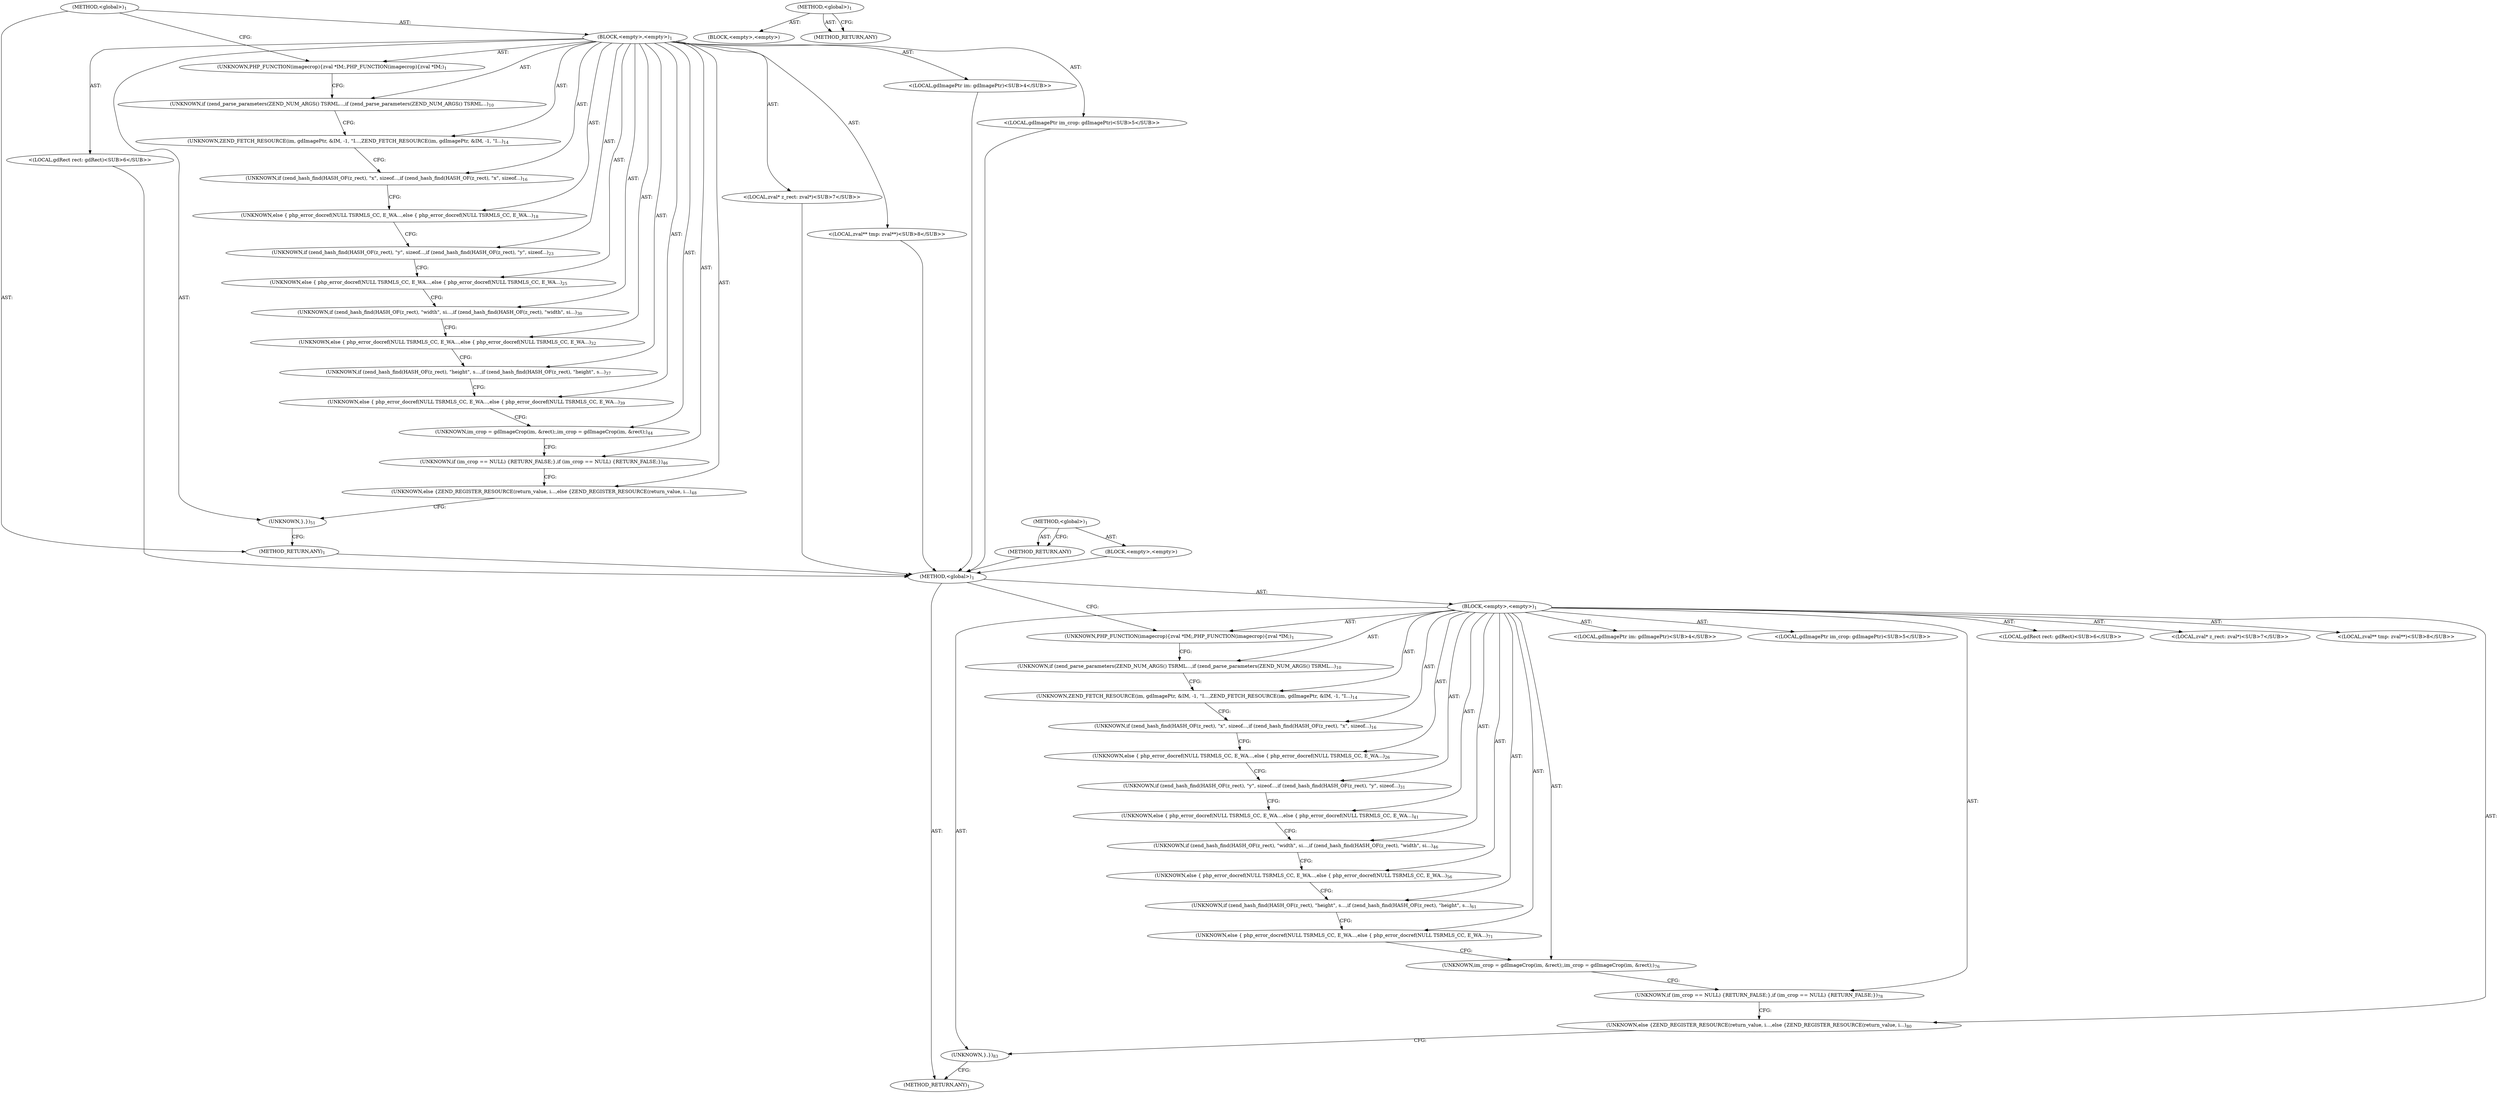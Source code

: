 digraph "&lt;global&gt;" {
vulnerable_6 [label=<(METHOD,&lt;global&gt;)<SUB>1</SUB>>];
vulnerable_7 [label=<(BLOCK,&lt;empty&gt;,&lt;empty&gt;)<SUB>1</SUB>>];
vulnerable_8 [label=<(UNKNOWN,PHP_FUNCTION(imagecrop)
{
	zval *IM;,PHP_FUNCTION(imagecrop)
{
	zval *IM;)<SUB>1</SUB>>];
vulnerable_9 [label="<(LOCAL,gdImagePtr im: gdImagePtr)<SUB>4</SUB>>"];
vulnerable_10 [label="<(LOCAL,gdImagePtr im_crop: gdImagePtr)<SUB>5</SUB>>"];
vulnerable_11 [label="<(LOCAL,gdRect rect: gdRect)<SUB>6</SUB>>"];
vulnerable_12 [label="<(LOCAL,zval* z_rect: zval*)<SUB>7</SUB>>"];
vulnerable_13 [label="<(LOCAL,zval** tmp: zval**)<SUB>8</SUB>>"];
vulnerable_14 [label=<(UNKNOWN,if (zend_parse_parameters(ZEND_NUM_ARGS() TSRML...,if (zend_parse_parameters(ZEND_NUM_ARGS() TSRML...)<SUB>10</SUB>>];
vulnerable_15 [label=<(UNKNOWN,ZEND_FETCH_RESOURCE(im, gdImagePtr, &amp;IM, -1, &quot;I...,ZEND_FETCH_RESOURCE(im, gdImagePtr, &amp;IM, -1, &quot;I...)<SUB>14</SUB>>];
vulnerable_16 [label=<(UNKNOWN,if (zend_hash_find(HASH_OF(z_rect), &quot;x&quot;, sizeof...,if (zend_hash_find(HASH_OF(z_rect), &quot;x&quot;, sizeof...)<SUB>16</SUB>>];
vulnerable_17 [label=<(UNKNOWN,else {
 		php_error_docref(NULL TSRMLS_CC, E_WA...,else {
 		php_error_docref(NULL TSRMLS_CC, E_WA...)<SUB>18</SUB>>];
vulnerable_18 [label=<(UNKNOWN,if (zend_hash_find(HASH_OF(z_rect), &quot;y&quot;, sizeof...,if (zend_hash_find(HASH_OF(z_rect), &quot;y&quot;, sizeof...)<SUB>23</SUB>>];
vulnerable_19 [label=<(UNKNOWN,else {
 		php_error_docref(NULL TSRMLS_CC, E_WA...,else {
 		php_error_docref(NULL TSRMLS_CC, E_WA...)<SUB>25</SUB>>];
vulnerable_20 [label=<(UNKNOWN,if (zend_hash_find(HASH_OF(z_rect), &quot;width&quot;, si...,if (zend_hash_find(HASH_OF(z_rect), &quot;width&quot;, si...)<SUB>30</SUB>>];
vulnerable_21 [label=<(UNKNOWN,else {
 		php_error_docref(NULL TSRMLS_CC, E_WA...,else {
 		php_error_docref(NULL TSRMLS_CC, E_WA...)<SUB>32</SUB>>];
vulnerable_22 [label=<(UNKNOWN,if (zend_hash_find(HASH_OF(z_rect), &quot;height&quot;, s...,if (zend_hash_find(HASH_OF(z_rect), &quot;height&quot;, s...)<SUB>37</SUB>>];
vulnerable_23 [label=<(UNKNOWN,else {
 		php_error_docref(NULL TSRMLS_CC, E_WA...,else {
 		php_error_docref(NULL TSRMLS_CC, E_WA...)<SUB>39</SUB>>];
vulnerable_24 [label=<(UNKNOWN,im_crop = gdImageCrop(im, &amp;rect);,im_crop = gdImageCrop(im, &amp;rect);)<SUB>44</SUB>>];
vulnerable_25 [label=<(UNKNOWN,if (im_crop == NULL) {
		RETURN_FALSE;
	},if (im_crop == NULL) {
		RETURN_FALSE;
	})<SUB>46</SUB>>];
vulnerable_26 [label=<(UNKNOWN,else {
		ZEND_REGISTER_RESOURCE(return_value, i...,else {
		ZEND_REGISTER_RESOURCE(return_value, i...)<SUB>48</SUB>>];
vulnerable_27 [label=<(UNKNOWN,},})<SUB>51</SUB>>];
vulnerable_28 [label=<(METHOD_RETURN,ANY)<SUB>1</SUB>>];
vulnerable_41 [label=<(METHOD,&lt;global&gt;)<SUB>1</SUB>>];
vulnerable_42 [label=<(BLOCK,&lt;empty&gt;,&lt;empty&gt;)>];
vulnerable_43 [label=<(METHOD_RETURN,ANY)>];
fixed_6 [label=<(METHOD,&lt;global&gt;)<SUB>1</SUB>>];
fixed_7 [label=<(BLOCK,&lt;empty&gt;,&lt;empty&gt;)<SUB>1</SUB>>];
fixed_8 [label=<(UNKNOWN,PHP_FUNCTION(imagecrop)
{
	zval *IM;,PHP_FUNCTION(imagecrop)
{
	zval *IM;)<SUB>1</SUB>>];
fixed_9 [label="<(LOCAL,gdImagePtr im: gdImagePtr)<SUB>4</SUB>>"];
fixed_10 [label="<(LOCAL,gdImagePtr im_crop: gdImagePtr)<SUB>5</SUB>>"];
fixed_11 [label="<(LOCAL,gdRect rect: gdRect)<SUB>6</SUB>>"];
fixed_12 [label="<(LOCAL,zval* z_rect: zval*)<SUB>7</SUB>>"];
fixed_13 [label="<(LOCAL,zval** tmp: zval**)<SUB>8</SUB>>"];
fixed_14 [label=<(UNKNOWN,if (zend_parse_parameters(ZEND_NUM_ARGS() TSRML...,if (zend_parse_parameters(ZEND_NUM_ARGS() TSRML...)<SUB>10</SUB>>];
fixed_15 [label=<(UNKNOWN,ZEND_FETCH_RESOURCE(im, gdImagePtr, &amp;IM, -1, &quot;I...,ZEND_FETCH_RESOURCE(im, gdImagePtr, &amp;IM, -1, &quot;I...)<SUB>14</SUB>>];
fixed_16 [label=<(UNKNOWN,if (zend_hash_find(HASH_OF(z_rect), &quot;x&quot;, sizeof...,if (zend_hash_find(HASH_OF(z_rect), &quot;x&quot;, sizeof...)<SUB>16</SUB>>];
fixed_17 [label=<(UNKNOWN,else {
 		php_error_docref(NULL TSRMLS_CC, E_WA...,else {
 		php_error_docref(NULL TSRMLS_CC, E_WA...)<SUB>26</SUB>>];
fixed_18 [label=<(UNKNOWN,if (zend_hash_find(HASH_OF(z_rect), &quot;y&quot;, sizeof...,if (zend_hash_find(HASH_OF(z_rect), &quot;y&quot;, sizeof...)<SUB>31</SUB>>];
fixed_19 [label=<(UNKNOWN,else {
 		php_error_docref(NULL TSRMLS_CC, E_WA...,else {
 		php_error_docref(NULL TSRMLS_CC, E_WA...)<SUB>41</SUB>>];
fixed_20 [label=<(UNKNOWN,if (zend_hash_find(HASH_OF(z_rect), &quot;width&quot;, si...,if (zend_hash_find(HASH_OF(z_rect), &quot;width&quot;, si...)<SUB>46</SUB>>];
fixed_21 [label=<(UNKNOWN,else {
 		php_error_docref(NULL TSRMLS_CC, E_WA...,else {
 		php_error_docref(NULL TSRMLS_CC, E_WA...)<SUB>56</SUB>>];
fixed_22 [label=<(UNKNOWN,if (zend_hash_find(HASH_OF(z_rect), &quot;height&quot;, s...,if (zend_hash_find(HASH_OF(z_rect), &quot;height&quot;, s...)<SUB>61</SUB>>];
fixed_23 [label=<(UNKNOWN,else {
 		php_error_docref(NULL TSRMLS_CC, E_WA...,else {
 		php_error_docref(NULL TSRMLS_CC, E_WA...)<SUB>71</SUB>>];
fixed_24 [label=<(UNKNOWN,im_crop = gdImageCrop(im, &amp;rect);,im_crop = gdImageCrop(im, &amp;rect);)<SUB>76</SUB>>];
fixed_25 [label=<(UNKNOWN,if (im_crop == NULL) {
		RETURN_FALSE;
	},if (im_crop == NULL) {
		RETURN_FALSE;
	})<SUB>78</SUB>>];
fixed_26 [label=<(UNKNOWN,else {
		ZEND_REGISTER_RESOURCE(return_value, i...,else {
		ZEND_REGISTER_RESOURCE(return_value, i...)<SUB>80</SUB>>];
fixed_27 [label=<(UNKNOWN,},})<SUB>83</SUB>>];
fixed_28 [label=<(METHOD_RETURN,ANY)<SUB>1</SUB>>];
fixed_41 [label=<(METHOD,&lt;global&gt;)<SUB>1</SUB>>];
fixed_42 [label=<(BLOCK,&lt;empty&gt;,&lt;empty&gt;)>];
fixed_43 [label=<(METHOD_RETURN,ANY)>];
vulnerable_6 -> vulnerable_7  [key=0, label="AST: "];
vulnerable_6 -> vulnerable_28  [key=0, label="AST: "];
vulnerable_6 -> vulnerable_8  [key=0, label="CFG: "];
vulnerable_7 -> vulnerable_8  [key=0, label="AST: "];
vulnerable_7 -> vulnerable_9  [key=0, label="AST: "];
vulnerable_7 -> vulnerable_10  [key=0, label="AST: "];
vulnerable_7 -> vulnerable_11  [key=0, label="AST: "];
vulnerable_7 -> vulnerable_12  [key=0, label="AST: "];
vulnerable_7 -> vulnerable_13  [key=0, label="AST: "];
vulnerable_7 -> vulnerable_14  [key=0, label="AST: "];
vulnerable_7 -> vulnerable_15  [key=0, label="AST: "];
vulnerable_7 -> vulnerable_16  [key=0, label="AST: "];
vulnerable_7 -> vulnerable_17  [key=0, label="AST: "];
vulnerable_7 -> vulnerable_18  [key=0, label="AST: "];
vulnerable_7 -> vulnerable_19  [key=0, label="AST: "];
vulnerable_7 -> vulnerable_20  [key=0, label="AST: "];
vulnerable_7 -> vulnerable_21  [key=0, label="AST: "];
vulnerable_7 -> vulnerable_22  [key=0, label="AST: "];
vulnerable_7 -> vulnerable_23  [key=0, label="AST: "];
vulnerable_7 -> vulnerable_24  [key=0, label="AST: "];
vulnerable_7 -> vulnerable_25  [key=0, label="AST: "];
vulnerable_7 -> vulnerable_26  [key=0, label="AST: "];
vulnerable_7 -> vulnerable_27  [key=0, label="AST: "];
vulnerable_8 -> vulnerable_14  [key=0, label="CFG: "];
vulnerable_9 -> fixed_6  [key=0];
vulnerable_10 -> fixed_6  [key=0];
vulnerable_11 -> fixed_6  [key=0];
vulnerable_12 -> fixed_6  [key=0];
vulnerable_13 -> fixed_6  [key=0];
vulnerable_14 -> vulnerable_15  [key=0, label="CFG: "];
vulnerable_15 -> vulnerable_16  [key=0, label="CFG: "];
vulnerable_16 -> vulnerable_17  [key=0, label="CFG: "];
vulnerable_17 -> vulnerable_18  [key=0, label="CFG: "];
vulnerable_18 -> vulnerable_19  [key=0, label="CFG: "];
vulnerable_19 -> vulnerable_20  [key=0, label="CFG: "];
vulnerable_20 -> vulnerable_21  [key=0, label="CFG: "];
vulnerable_21 -> vulnerable_22  [key=0, label="CFG: "];
vulnerable_22 -> vulnerable_23  [key=0, label="CFG: "];
vulnerable_23 -> vulnerable_24  [key=0, label="CFG: "];
vulnerable_24 -> vulnerable_25  [key=0, label="CFG: "];
vulnerable_25 -> vulnerable_26  [key=0, label="CFG: "];
vulnerable_26 -> vulnerable_27  [key=0, label="CFG: "];
vulnerable_27 -> vulnerable_28  [key=0, label="CFG: "];
vulnerable_28 -> fixed_6  [key=0];
vulnerable_41 -> vulnerable_42  [key=0, label="AST: "];
vulnerable_41 -> vulnerable_43  [key=0, label="AST: "];
vulnerable_41 -> vulnerable_43  [key=1, label="CFG: "];
vulnerable_42 -> fixed_6  [key=0];
vulnerable_43 -> fixed_6  [key=0];
fixed_6 -> fixed_7  [key=0, label="AST: "];
fixed_6 -> fixed_28  [key=0, label="AST: "];
fixed_6 -> fixed_8  [key=0, label="CFG: "];
fixed_7 -> fixed_8  [key=0, label="AST: "];
fixed_7 -> fixed_9  [key=0, label="AST: "];
fixed_7 -> fixed_10  [key=0, label="AST: "];
fixed_7 -> fixed_11  [key=0, label="AST: "];
fixed_7 -> fixed_12  [key=0, label="AST: "];
fixed_7 -> fixed_13  [key=0, label="AST: "];
fixed_7 -> fixed_14  [key=0, label="AST: "];
fixed_7 -> fixed_15  [key=0, label="AST: "];
fixed_7 -> fixed_16  [key=0, label="AST: "];
fixed_7 -> fixed_17  [key=0, label="AST: "];
fixed_7 -> fixed_18  [key=0, label="AST: "];
fixed_7 -> fixed_19  [key=0, label="AST: "];
fixed_7 -> fixed_20  [key=0, label="AST: "];
fixed_7 -> fixed_21  [key=0, label="AST: "];
fixed_7 -> fixed_22  [key=0, label="AST: "];
fixed_7 -> fixed_23  [key=0, label="AST: "];
fixed_7 -> fixed_24  [key=0, label="AST: "];
fixed_7 -> fixed_25  [key=0, label="AST: "];
fixed_7 -> fixed_26  [key=0, label="AST: "];
fixed_7 -> fixed_27  [key=0, label="AST: "];
fixed_8 -> fixed_14  [key=0, label="CFG: "];
fixed_14 -> fixed_15  [key=0, label="CFG: "];
fixed_15 -> fixed_16  [key=0, label="CFG: "];
fixed_16 -> fixed_17  [key=0, label="CFG: "];
fixed_17 -> fixed_18  [key=0, label="CFG: "];
fixed_18 -> fixed_19  [key=0, label="CFG: "];
fixed_19 -> fixed_20  [key=0, label="CFG: "];
fixed_20 -> fixed_21  [key=0, label="CFG: "];
fixed_21 -> fixed_22  [key=0, label="CFG: "];
fixed_22 -> fixed_23  [key=0, label="CFG: "];
fixed_23 -> fixed_24  [key=0, label="CFG: "];
fixed_24 -> fixed_25  [key=0, label="CFG: "];
fixed_25 -> fixed_26  [key=0, label="CFG: "];
fixed_26 -> fixed_27  [key=0, label="CFG: "];
fixed_27 -> fixed_28  [key=0, label="CFG: "];
fixed_41 -> fixed_42  [key=0, label="AST: "];
fixed_41 -> fixed_43  [key=0, label="AST: "];
fixed_41 -> fixed_43  [key=1, label="CFG: "];
}
